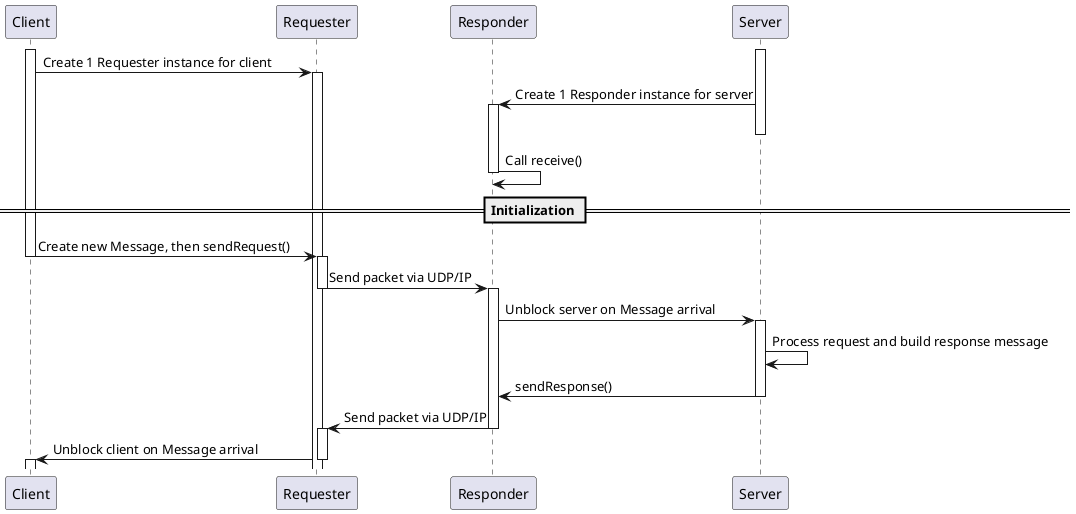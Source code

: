 @startuml

participant Client
participant Requester
participant Responder
participant Server

activate Client
activate Server
Client->Requester: Create 1 Requester instance for client
activate Requester
Server->Responder: Create 1 Responder instance for server
activate Responder
deactivate Server
Responder->Responder: Call receive()
deactivate Responder

== Initialization ==

Client->Requester: Create new Message, then sendRequest()
deactivate Client

activate Requester
Requester->Responder: Send packet via UDP/IP
deactivate Requester

activate Responder
Responder->Server: Unblock server on Message arrival

activate Server
Server->Server: Process request and build response message
Server->Responder: sendResponse()
deactivate Server

Responder->Requester: Send packet via UDP/IP
deactivate Responder

activate Requester
Requester->Client: Unblock client on Message arrival
deactivate Requester

activate Client

@enduml